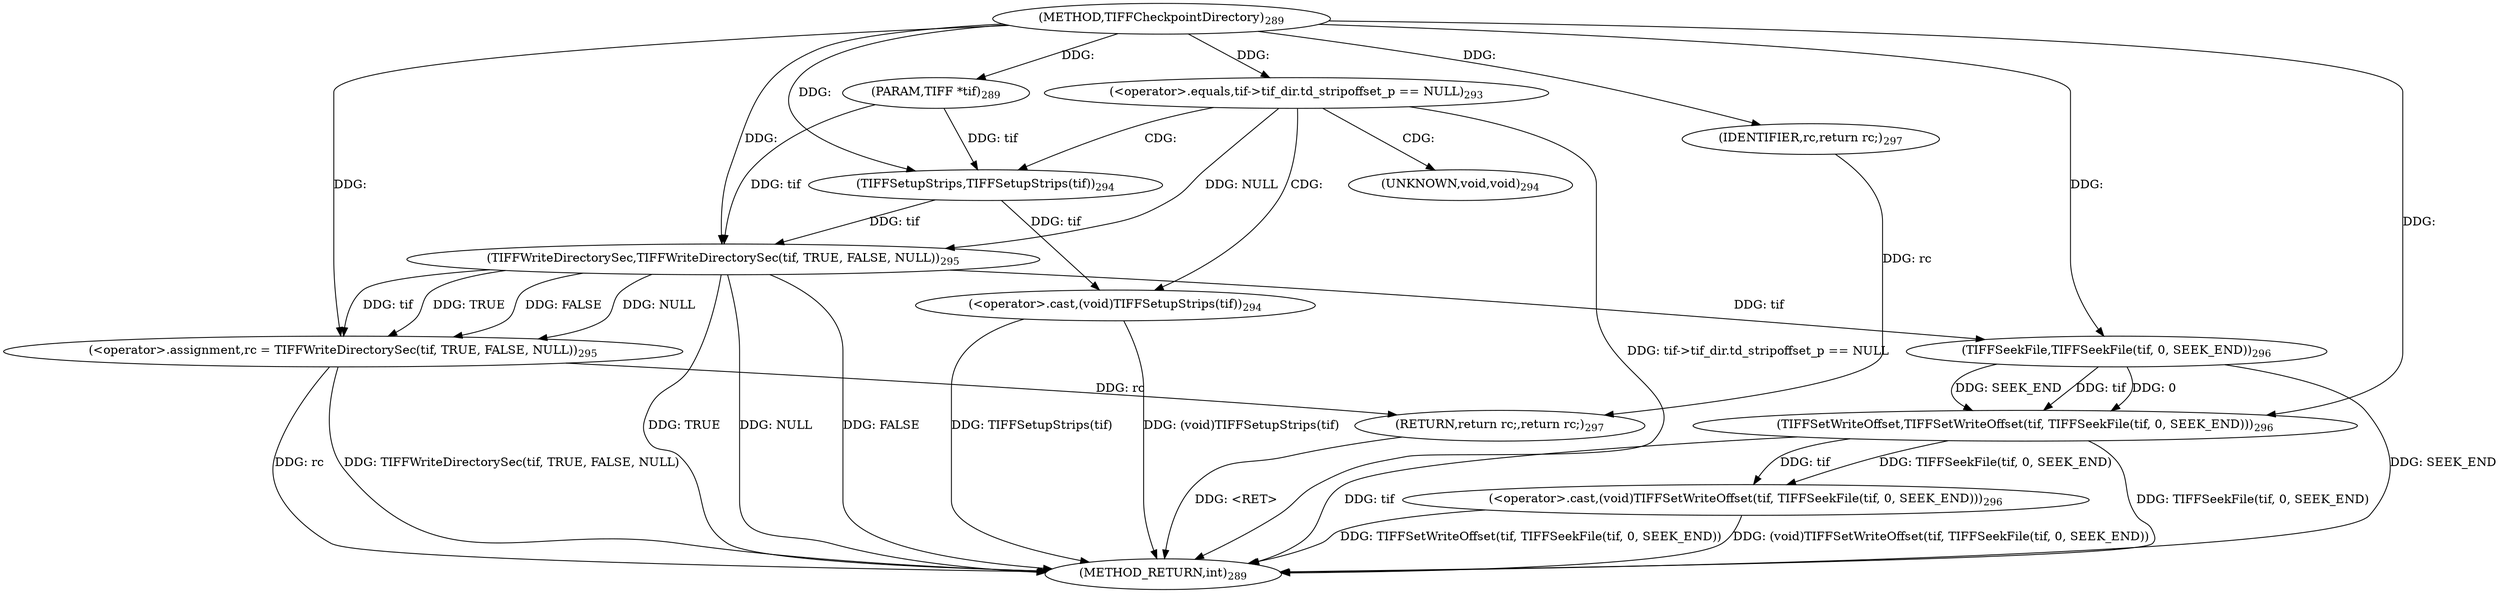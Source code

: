 digraph "TIFFCheckpointDirectory" {  
"64445" [label = <(METHOD,TIFFCheckpointDirectory)<SUB>289</SUB>> ]
"64479" [label = <(METHOD_RETURN,int)<SUB>289</SUB>> ]
"64446" [label = <(PARAM,TIFF *tif)<SUB>289</SUB>> ]
"64462" [label = <(&lt;operator&gt;.assignment,rc = TIFFWriteDirectorySec(tif, TRUE, FALSE, NULL))<SUB>295</SUB>> ]
"64469" [label = <(&lt;operator&gt;.cast,(void)TIFFSetWriteOffset(tif, TIFFSeekFile(tif, 0, SEEK_END)))<SUB>296</SUB>> ]
"64477" [label = <(RETURN,return rc;,return rc;)<SUB>297</SUB>> ]
"64450" [label = <(&lt;operator&gt;.equals,tif-&gt;tif_dir.td_stripoffset_p == NULL)<SUB>293</SUB>> ]
"64478" [label = <(IDENTIFIER,rc,return rc;)<SUB>297</SUB>> ]
"64458" [label = <(&lt;operator&gt;.cast,(void)TIFFSetupStrips(tif))<SUB>294</SUB>> ]
"64464" [label = <(TIFFWriteDirectorySec,TIFFWriteDirectorySec(tif, TRUE, FALSE, NULL))<SUB>295</SUB>> ]
"64471" [label = <(TIFFSetWriteOffset,TIFFSetWriteOffset(tif, TIFFSeekFile(tif, 0, SEEK_END)))<SUB>296</SUB>> ]
"64473" [label = <(TIFFSeekFile,TIFFSeekFile(tif, 0, SEEK_END))<SUB>296</SUB>> ]
"64460" [label = <(TIFFSetupStrips,TIFFSetupStrips(tif))<SUB>294</SUB>> ]
"64459" [label = <(UNKNOWN,void,void)<SUB>294</SUB>> ]
  "64477" -> "64479"  [ label = "DDG: &lt;RET&gt;"] 
  "64450" -> "64479"  [ label = "DDG: tif-&gt;tif_dir.td_stripoffset_p == NULL"] 
  "64458" -> "64479"  [ label = "DDG: TIFFSetupStrips(tif)"] 
  "64458" -> "64479"  [ label = "DDG: (void)TIFFSetupStrips(tif)"] 
  "64462" -> "64479"  [ label = "DDG: rc"] 
  "64464" -> "64479"  [ label = "DDG: TRUE"] 
  "64464" -> "64479"  [ label = "DDG: NULL"] 
  "64462" -> "64479"  [ label = "DDG: TIFFWriteDirectorySec(tif, TRUE, FALSE, NULL)"] 
  "64471" -> "64479"  [ label = "DDG: tif"] 
  "64471" -> "64479"  [ label = "DDG: TIFFSeekFile(tif, 0, SEEK_END)"] 
  "64469" -> "64479"  [ label = "DDG: TIFFSetWriteOffset(tif, TIFFSeekFile(tif, 0, SEEK_END))"] 
  "64469" -> "64479"  [ label = "DDG: (void)TIFFSetWriteOffset(tif, TIFFSeekFile(tif, 0, SEEK_END))"] 
  "64473" -> "64479"  [ label = "DDG: SEEK_END"] 
  "64464" -> "64479"  [ label = "DDG: FALSE"] 
  "64445" -> "64446"  [ label = "DDG: "] 
  "64464" -> "64462"  [ label = "DDG: tif"] 
  "64464" -> "64462"  [ label = "DDG: TRUE"] 
  "64464" -> "64462"  [ label = "DDG: FALSE"] 
  "64464" -> "64462"  [ label = "DDG: NULL"] 
  "64471" -> "64469"  [ label = "DDG: tif"] 
  "64471" -> "64469"  [ label = "DDG: TIFFSeekFile(tif, 0, SEEK_END)"] 
  "64478" -> "64477"  [ label = "DDG: rc"] 
  "64462" -> "64477"  [ label = "DDG: rc"] 
  "64445" -> "64462"  [ label = "DDG: "] 
  "64445" -> "64478"  [ label = "DDG: "] 
  "64445" -> "64450"  [ label = "DDG: "] 
  "64460" -> "64458"  [ label = "DDG: tif"] 
  "64460" -> "64464"  [ label = "DDG: tif"] 
  "64446" -> "64464"  [ label = "DDG: tif"] 
  "64445" -> "64464"  [ label = "DDG: "] 
  "64450" -> "64464"  [ label = "DDG: NULL"] 
  "64473" -> "64471"  [ label = "DDG: tif"] 
  "64445" -> "64471"  [ label = "DDG: "] 
  "64473" -> "64471"  [ label = "DDG: 0"] 
  "64473" -> "64471"  [ label = "DDG: SEEK_END"] 
  "64464" -> "64473"  [ label = "DDG: tif"] 
  "64445" -> "64473"  [ label = "DDG: "] 
  "64446" -> "64460"  [ label = "DDG: tif"] 
  "64445" -> "64460"  [ label = "DDG: "] 
  "64450" -> "64459"  [ label = "CDG: "] 
  "64450" -> "64458"  [ label = "CDG: "] 
  "64450" -> "64460"  [ label = "CDG: "] 
}
